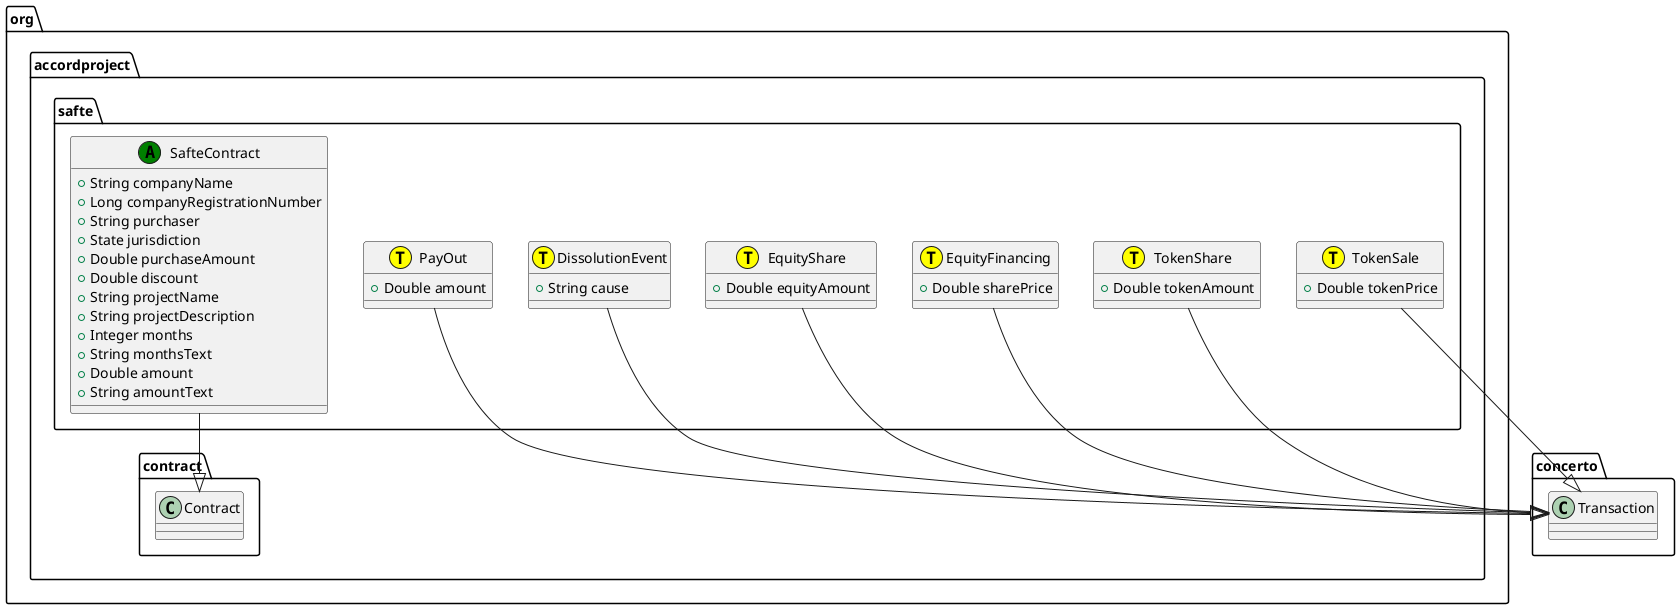@startuml
class org.accordproject.safte.TokenSale << (T,yellow) >> {
   + Double tokenPrice
}
org.accordproject.safte.TokenSale --|> concerto.Transaction
class org.accordproject.safte.TokenShare << (T,yellow) >> {
   + Double tokenAmount
}
org.accordproject.safte.TokenShare --|> concerto.Transaction
class org.accordproject.safte.EquityFinancing << (T,yellow) >> {
   + Double sharePrice
}
org.accordproject.safte.EquityFinancing --|> concerto.Transaction
class org.accordproject.safte.EquityShare << (T,yellow) >> {
   + Double equityAmount
}
org.accordproject.safte.EquityShare --|> concerto.Transaction
class org.accordproject.safte.DissolutionEvent << (T,yellow) >> {
   + String cause
}
org.accordproject.safte.DissolutionEvent --|> concerto.Transaction
class org.accordproject.safte.PayOut << (T,yellow) >> {
   + Double amount
}
org.accordproject.safte.PayOut --|> concerto.Transaction
class org.accordproject.safte.SafteContract << (A,green) >> {
   + String companyName
   + Long companyRegistrationNumber
   + String purchaser
   + State jurisdiction
   + Double purchaseAmount
   + Double discount
   + String projectName
   + String projectDescription
   + Integer months
   + String monthsText
   + Double amount
   + String amountText
}
org.accordproject.safte.SafteContract --|> org.accordproject.contract.Contract
@enduml
